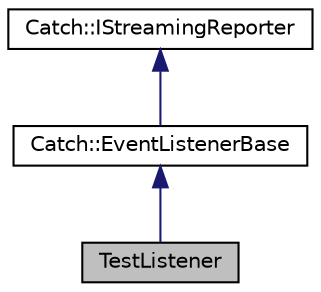 digraph "TestListener"
{
 // LATEX_PDF_SIZE
  edge [fontname="Helvetica",fontsize="10",labelfontname="Helvetica",labelfontsize="10"];
  node [fontname="Helvetica",fontsize="10",shape=record];
  Node1 [label="TestListener",height=0.2,width=0.4,color="black", fillcolor="grey75", style="filled", fontcolor="black",tooltip=" "];
  Node2 -> Node1 [dir="back",color="midnightblue",fontsize="10",style="solid",fontname="Helvetica"];
  Node2 [label="Catch::EventListenerBase",height=0.2,width=0.4,color="black", fillcolor="white", style="filled",URL="$classCatch_1_1EventListenerBase.html",tooltip=" "];
  Node3 -> Node2 [dir="back",color="midnightblue",fontsize="10",style="solid",fontname="Helvetica"];
  Node3 [label="Catch::IStreamingReporter",height=0.2,width=0.4,color="black", fillcolor="white", style="filled",URL="$structCatch_1_1IStreamingReporter.html",tooltip=" "];
}
